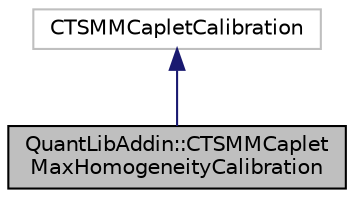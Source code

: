 digraph "QuantLibAddin::CTSMMCapletMaxHomogeneityCalibration"
{
  edge [fontname="Helvetica",fontsize="10",labelfontname="Helvetica",labelfontsize="10"];
  node [fontname="Helvetica",fontsize="10",shape=record];
  Node2 [label="QuantLibAddin::CTSMMCaplet\lMaxHomogeneityCalibration",height=0.2,width=0.4,color="black", fillcolor="grey75", style="filled", fontcolor="black"];
  Node3 -> Node2 [dir="back",color="midnightblue",fontsize="10",style="solid",fontname="Helvetica"];
  Node3 [label="CTSMMCapletCalibration",height=0.2,width=0.4,color="grey75", fillcolor="white", style="filled"];
}
